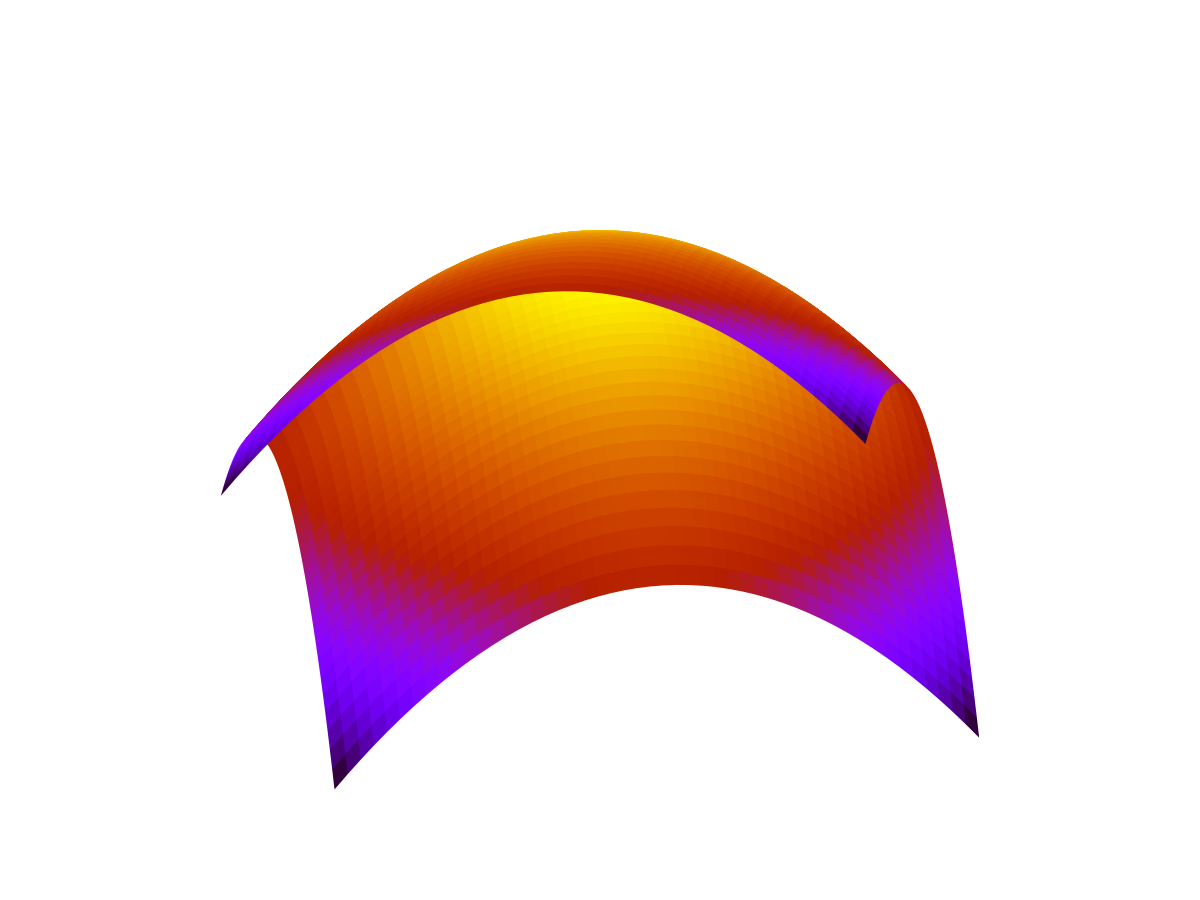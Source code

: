 # set terminal png transparent nocrop enhanced size 450,320 font "arial,8" 
# set output 'pm3d.16.png'
set border 4095 front lt black linewidth 1.000 dashtype solid
set view 130, 10, 1, 1
set samples 50, 50
set isosamples 50, 50
unset surface 
unset colorbox
unset xtics
unset ytics
unset ztics
set border 0
unset key

set pm3d implicit at s
x = 0.0
## Last datafile plotted: "$PALETTE"
#splot sin(sqrt(x**2+y**2))/sqrt(x**2+y**2)
splot -x**2 - y**2

pause -1
